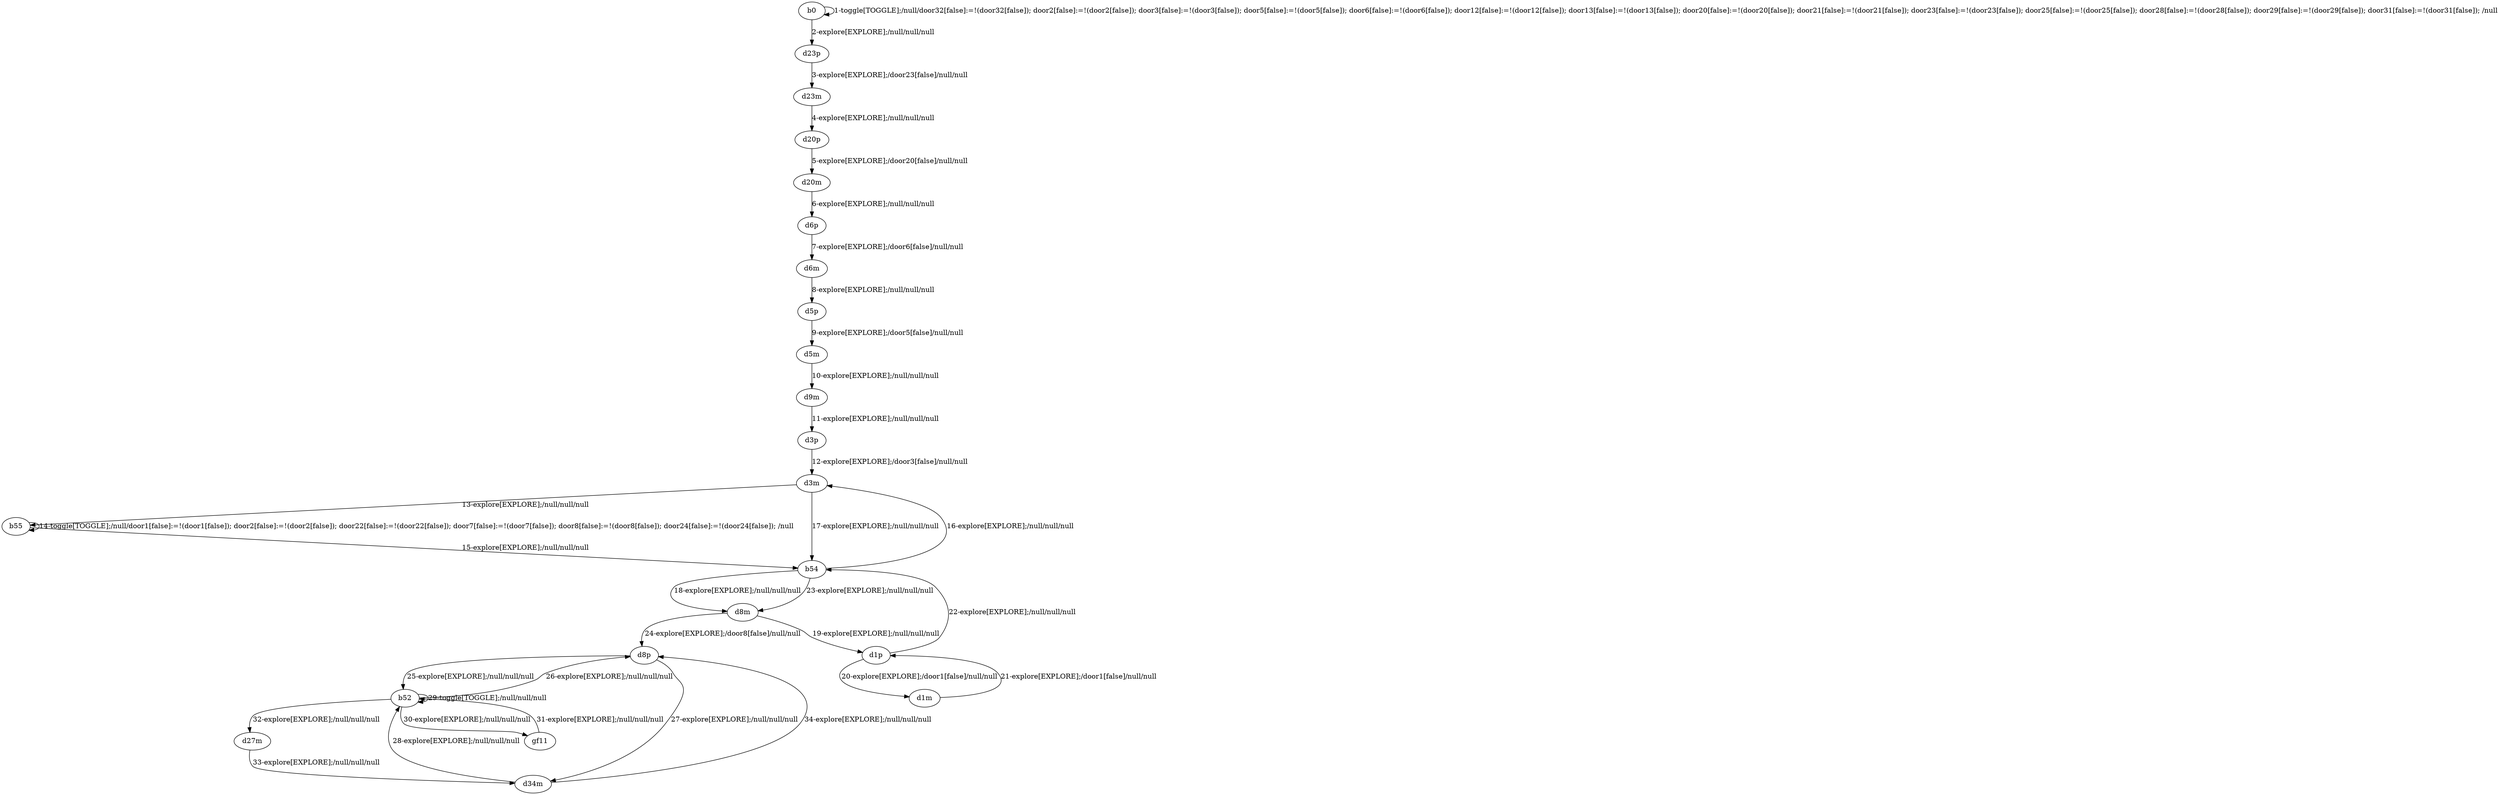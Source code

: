 # Total number of goals covered by this test: 2
# d27m --> d34m
# d34m --> d8p

digraph g {
"b0" -> "b0" [label = "1-toggle[TOGGLE];/null/door32[false]:=!(door32[false]); door2[false]:=!(door2[false]); door3[false]:=!(door3[false]); door5[false]:=!(door5[false]); door6[false]:=!(door6[false]); door12[false]:=!(door12[false]); door13[false]:=!(door13[false]); door20[false]:=!(door20[false]); door21[false]:=!(door21[false]); door23[false]:=!(door23[false]); door25[false]:=!(door25[false]); door28[false]:=!(door28[false]); door29[false]:=!(door29[false]); door31[false]:=!(door31[false]); /null"];
"b0" -> "d23p" [label = "2-explore[EXPLORE];/null/null/null"];
"d23p" -> "d23m" [label = "3-explore[EXPLORE];/door23[false]/null/null"];
"d23m" -> "d20p" [label = "4-explore[EXPLORE];/null/null/null"];
"d20p" -> "d20m" [label = "5-explore[EXPLORE];/door20[false]/null/null"];
"d20m" -> "d6p" [label = "6-explore[EXPLORE];/null/null/null"];
"d6p" -> "d6m" [label = "7-explore[EXPLORE];/door6[false]/null/null"];
"d6m" -> "d5p" [label = "8-explore[EXPLORE];/null/null/null"];
"d5p" -> "d5m" [label = "9-explore[EXPLORE];/door5[false]/null/null"];
"d5m" -> "d9m" [label = "10-explore[EXPLORE];/null/null/null"];
"d9m" -> "d3p" [label = "11-explore[EXPLORE];/null/null/null"];
"d3p" -> "d3m" [label = "12-explore[EXPLORE];/door3[false]/null/null"];
"d3m" -> "b55" [label = "13-explore[EXPLORE];/null/null/null"];
"b55" -> "b55" [label = "14-toggle[TOGGLE];/null/door1[false]:=!(door1[false]); door2[false]:=!(door2[false]); door22[false]:=!(door22[false]); door7[false]:=!(door7[false]); door8[false]:=!(door8[false]); door24[false]:=!(door24[false]); /null"];
"b55" -> "b54" [label = "15-explore[EXPLORE];/null/null/null"];
"b54" -> "d3m" [label = "16-explore[EXPLORE];/null/null/null"];
"d3m" -> "b54" [label = "17-explore[EXPLORE];/null/null/null"];
"b54" -> "d8m" [label = "18-explore[EXPLORE];/null/null/null"];
"d8m" -> "d1p" [label = "19-explore[EXPLORE];/null/null/null"];
"d1p" -> "d1m" [label = "20-explore[EXPLORE];/door1[false]/null/null"];
"d1m" -> "d1p" [label = "21-explore[EXPLORE];/door1[false]/null/null"];
"d1p" -> "b54" [label = "22-explore[EXPLORE];/null/null/null"];
"b54" -> "d8m" [label = "23-explore[EXPLORE];/null/null/null"];
"d8m" -> "d8p" [label = "24-explore[EXPLORE];/door8[false]/null/null"];
"d8p" -> "b52" [label = "25-explore[EXPLORE];/null/null/null"];
"b52" -> "d8p" [label = "26-explore[EXPLORE];/null/null/null"];
"d8p" -> "d34m" [label = "27-explore[EXPLORE];/null/null/null"];
"d34m" -> "b52" [label = "28-explore[EXPLORE];/null/null/null"];
"b52" -> "b52" [label = "29-toggle[TOGGLE];/null/null/null"];
"b52" -> "gf11" [label = "30-explore[EXPLORE];/null/null/null"];
"gf11" -> "b52" [label = "31-explore[EXPLORE];/null/null/null"];
"b52" -> "d27m" [label = "32-explore[EXPLORE];/null/null/null"];
"d27m" -> "d34m" [label = "33-explore[EXPLORE];/null/null/null"];
"d34m" -> "d8p" [label = "34-explore[EXPLORE];/null/null/null"];
}